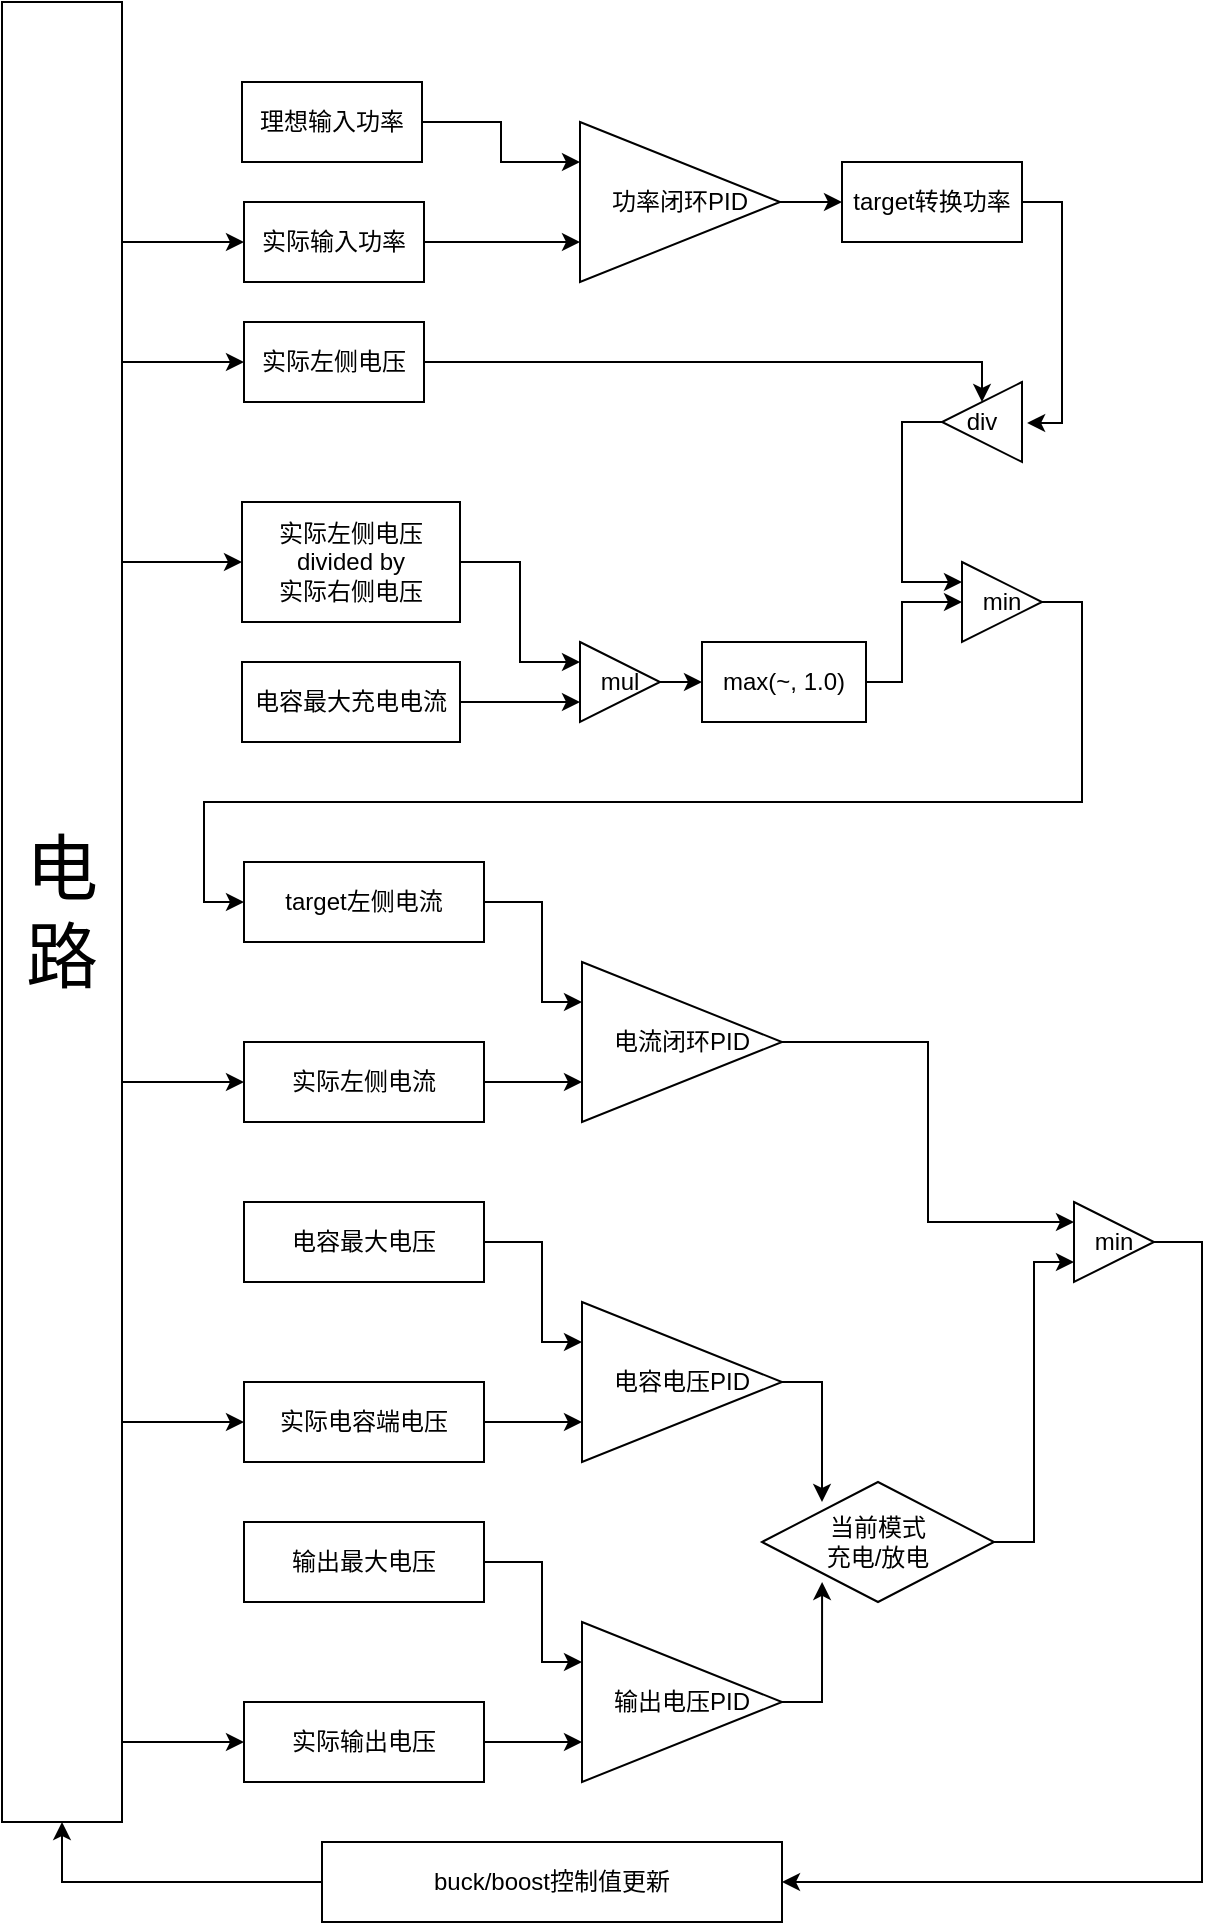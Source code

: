<mxfile version="21.2.3" type="device">
  <diagram name="第 1 页" id="p8YWe2DxDTa7Mp6vR5pf">
    <mxGraphModel dx="-184" dy="258" grid="1" gridSize="10" guides="1" tooltips="1" connect="1" arrows="1" fold="1" page="1" pageScale="1" pageWidth="827" pageHeight="1169" math="0" shadow="0">
      <root>
        <mxCell id="0" />
        <mxCell id="1" parent="0" />
        <mxCell id="zpbxJ6Dc5UXnCzgE7K2l-13" style="edgeStyle=orthogonalEdgeStyle;rounded=0;orthogonalLoop=1;jettySize=auto;html=1;exitX=1;exitY=0.5;exitDx=0;exitDy=0;entryX=0;entryY=0.5;entryDx=0;entryDy=0;" parent="1" source="yvH0LTJEfLSriDoGqvo2-1" target="zpbxJ6Dc5UXnCzgE7K2l-11" edge="1">
          <mxGeometry relative="1" as="geometry" />
        </mxCell>
        <mxCell id="yvH0LTJEfLSriDoGqvo2-1" value="功率闭环PID" style="triangle;whiteSpace=wrap;html=1;" parent="1" vertex="1">
          <mxGeometry x="1269" y="80" width="100" height="80" as="geometry" />
        </mxCell>
        <mxCell id="zpbxJ6Dc5UXnCzgE7K2l-10" style="edgeStyle=orthogonalEdgeStyle;rounded=0;orthogonalLoop=1;jettySize=auto;html=1;exitX=1;exitY=0.5;exitDx=0;exitDy=0;entryX=0;entryY=0.75;entryDx=0;entryDy=0;" parent="1" source="zpbxJ6Dc5UXnCzgE7K2l-7" target="yvH0LTJEfLSriDoGqvo2-1" edge="1">
          <mxGeometry relative="1" as="geometry" />
        </mxCell>
        <mxCell id="zpbxJ6Dc5UXnCzgE7K2l-7" value="实际输入功率" style="rounded=0;whiteSpace=wrap;html=1;" parent="1" vertex="1">
          <mxGeometry x="1101" y="120" width="90" height="40" as="geometry" />
        </mxCell>
        <mxCell id="zpbxJ6Dc5UXnCzgE7K2l-9" style="edgeStyle=orthogonalEdgeStyle;rounded=0;orthogonalLoop=1;jettySize=auto;html=1;exitX=1;exitY=0.5;exitDx=0;exitDy=0;entryX=0;entryY=0.25;entryDx=0;entryDy=0;" parent="1" source="zpbxJ6Dc5UXnCzgE7K2l-8" target="yvH0LTJEfLSriDoGqvo2-1" edge="1">
          <mxGeometry relative="1" as="geometry" />
        </mxCell>
        <mxCell id="zpbxJ6Dc5UXnCzgE7K2l-8" value="理想输入功率" style="rounded=0;whiteSpace=wrap;html=1;" parent="1" vertex="1">
          <mxGeometry x="1100" y="60" width="90" height="40" as="geometry" />
        </mxCell>
        <mxCell id="K8_N1y_AKC_AMPID7ME7-51" style="edgeStyle=orthogonalEdgeStyle;rounded=0;orthogonalLoop=1;jettySize=auto;html=1;exitX=1;exitY=0.5;exitDx=0;exitDy=0;entryX=-0.064;entryY=0.512;entryDx=0;entryDy=0;entryPerimeter=0;" edge="1" parent="1" source="zpbxJ6Dc5UXnCzgE7K2l-11" target="K8_N1y_AKC_AMPID7ME7-48">
          <mxGeometry relative="1" as="geometry">
            <mxPoint x="1220" y="230" as="targetPoint" />
            <Array as="points">
              <mxPoint x="1510" y="120" />
              <mxPoint x="1510" y="230" />
            </Array>
          </mxGeometry>
        </mxCell>
        <mxCell id="zpbxJ6Dc5UXnCzgE7K2l-11" value="target转换功率" style="rounded=0;whiteSpace=wrap;html=1;" parent="1" vertex="1">
          <mxGeometry x="1400" y="100" width="90" height="40" as="geometry" />
        </mxCell>
        <mxCell id="zpbxJ6Dc5UXnCzgE7K2l-29" style="edgeStyle=orthogonalEdgeStyle;rounded=0;orthogonalLoop=1;jettySize=auto;html=1;exitX=1;exitY=0.5;exitDx=0;exitDy=0;entryX=0;entryY=0.25;entryDx=0;entryDy=0;" parent="1" source="zpbxJ6Dc5UXnCzgE7K2l-19" target="zpbxJ6Dc5UXnCzgE7K2l-28" edge="1">
          <mxGeometry relative="1" as="geometry" />
        </mxCell>
        <mxCell id="zpbxJ6Dc5UXnCzgE7K2l-19" value="电流闭环PID" style="triangle;whiteSpace=wrap;html=1;" parent="1" vertex="1">
          <mxGeometry x="1270" y="500" width="100" height="80" as="geometry" />
        </mxCell>
        <mxCell id="zpbxJ6Dc5UXnCzgE7K2l-23" style="edgeStyle=orthogonalEdgeStyle;rounded=0;orthogonalLoop=1;jettySize=auto;html=1;entryX=0;entryY=0.75;entryDx=0;entryDy=0;" parent="1" source="zpbxJ6Dc5UXnCzgE7K2l-22" target="zpbxJ6Dc5UXnCzgE7K2l-19" edge="1">
          <mxGeometry relative="1" as="geometry" />
        </mxCell>
        <mxCell id="zpbxJ6Dc5UXnCzgE7K2l-22" value="实际左侧电流" style="rounded=0;whiteSpace=wrap;html=1;" parent="1" vertex="1">
          <mxGeometry x="1101" y="540" width="120" height="40" as="geometry" />
        </mxCell>
        <mxCell id="K8_N1y_AKC_AMPID7ME7-17" style="edgeStyle=orthogonalEdgeStyle;rounded=0;orthogonalLoop=1;jettySize=auto;html=1;exitX=1;exitY=0.5;exitDx=0;exitDy=0;entryX=0.253;entryY=0.163;entryDx=0;entryDy=0;entryPerimeter=0;" edge="1" parent="1" source="zpbxJ6Dc5UXnCzgE7K2l-24" target="K8_N1y_AKC_AMPID7ME7-15">
          <mxGeometry relative="1" as="geometry" />
        </mxCell>
        <mxCell id="zpbxJ6Dc5UXnCzgE7K2l-24" value="电容电压PID" style="triangle;whiteSpace=wrap;html=1;" parent="1" vertex="1">
          <mxGeometry x="1270" y="670" width="100" height="80" as="geometry" />
        </mxCell>
        <mxCell id="K8_N1y_AKC_AMPID7ME7-1" style="edgeStyle=orthogonalEdgeStyle;rounded=0;orthogonalLoop=1;jettySize=auto;html=1;exitX=1;exitY=0.5;exitDx=0;exitDy=0;entryX=0;entryY=0.25;entryDx=0;entryDy=0;" edge="1" parent="1" source="zpbxJ6Dc5UXnCzgE7K2l-25" target="zpbxJ6Dc5UXnCzgE7K2l-24">
          <mxGeometry relative="1" as="geometry">
            <mxPoint x="1246" y="700" as="targetPoint" />
            <Array as="points">
              <mxPoint x="1250" y="640" />
              <mxPoint x="1250" y="690" />
            </Array>
          </mxGeometry>
        </mxCell>
        <mxCell id="zpbxJ6Dc5UXnCzgE7K2l-25" value="电容最大电压" style="rounded=0;whiteSpace=wrap;html=1;" parent="1" vertex="1">
          <mxGeometry x="1101" y="620" width="120" height="40" as="geometry" />
        </mxCell>
        <mxCell id="zpbxJ6Dc5UXnCzgE7K2l-27" style="edgeStyle=orthogonalEdgeStyle;rounded=0;orthogonalLoop=1;jettySize=auto;html=1;exitX=1;exitY=0.5;exitDx=0;exitDy=0;entryX=0;entryY=0.75;entryDx=0;entryDy=0;" parent="1" source="zpbxJ6Dc5UXnCzgE7K2l-26" target="zpbxJ6Dc5UXnCzgE7K2l-24" edge="1">
          <mxGeometry relative="1" as="geometry" />
        </mxCell>
        <mxCell id="zpbxJ6Dc5UXnCzgE7K2l-26" value="实际电容端电压" style="rounded=0;whiteSpace=wrap;html=1;" parent="1" vertex="1">
          <mxGeometry x="1101" y="710" width="120" height="40" as="geometry" />
        </mxCell>
        <mxCell id="zpbxJ6Dc5UXnCzgE7K2l-31" style="edgeStyle=orthogonalEdgeStyle;rounded=0;orthogonalLoop=1;jettySize=auto;html=1;exitX=1;exitY=0.5;exitDx=0;exitDy=0;entryX=1;entryY=0.5;entryDx=0;entryDy=0;" parent="1" source="zpbxJ6Dc5UXnCzgE7K2l-28" target="zpbxJ6Dc5UXnCzgE7K2l-33" edge="1">
          <mxGeometry relative="1" as="geometry">
            <mxPoint x="1416" y="860" as="targetPoint" />
            <Array as="points">
              <mxPoint x="1580" y="640" />
              <mxPoint x="1580" y="960" />
            </Array>
          </mxGeometry>
        </mxCell>
        <mxCell id="zpbxJ6Dc5UXnCzgE7K2l-28" value="min" style="triangle;whiteSpace=wrap;html=1;" parent="1" vertex="1">
          <mxGeometry x="1516" y="620" width="40" height="40" as="geometry" />
        </mxCell>
        <mxCell id="zpbxJ6Dc5UXnCzgE7K2l-35" style="edgeStyle=orthogonalEdgeStyle;rounded=0;orthogonalLoop=1;jettySize=auto;html=1;exitX=0;exitY=0.5;exitDx=0;exitDy=0;entryX=0.5;entryY=1;entryDx=0;entryDy=0;" parent="1" source="zpbxJ6Dc5UXnCzgE7K2l-33" target="zpbxJ6Dc5UXnCzgE7K2l-34" edge="1">
          <mxGeometry relative="1" as="geometry" />
        </mxCell>
        <mxCell id="zpbxJ6Dc5UXnCzgE7K2l-33" value="buck/boost控制值更新" style="rounded=0;whiteSpace=wrap;html=1;" parent="1" vertex="1">
          <mxGeometry x="1140" y="940" width="230" height="40" as="geometry" />
        </mxCell>
        <mxCell id="zpbxJ6Dc5UXnCzgE7K2l-38" style="edgeStyle=orthogonalEdgeStyle;rounded=0;orthogonalLoop=1;jettySize=auto;html=1;exitX=1;exitY=0.5;exitDx=0;exitDy=0;entryX=0;entryY=0.5;entryDx=0;entryDy=0;" parent="1" source="zpbxJ6Dc5UXnCzgE7K2l-34" target="zpbxJ6Dc5UXnCzgE7K2l-22" edge="1">
          <mxGeometry relative="1" as="geometry">
            <Array as="points">
              <mxPoint x="1026" y="560" />
            </Array>
          </mxGeometry>
        </mxCell>
        <mxCell id="zpbxJ6Dc5UXnCzgE7K2l-39" style="edgeStyle=orthogonalEdgeStyle;rounded=0;orthogonalLoop=1;jettySize=auto;html=1;exitX=1;exitY=0.25;exitDx=0;exitDy=0;entryX=0;entryY=0.5;entryDx=0;entryDy=0;" parent="1" source="zpbxJ6Dc5UXnCzgE7K2l-34" target="zpbxJ6Dc5UXnCzgE7K2l-7" edge="1">
          <mxGeometry relative="1" as="geometry">
            <Array as="points">
              <mxPoint x="1026" y="340" />
            </Array>
          </mxGeometry>
        </mxCell>
        <mxCell id="K8_N1y_AKC_AMPID7ME7-13" style="edgeStyle=orthogonalEdgeStyle;rounded=0;orthogonalLoop=1;jettySize=auto;html=1;exitX=1;exitY=0.75;exitDx=0;exitDy=0;entryX=0;entryY=0.5;entryDx=0;entryDy=0;" edge="1" parent="1" target="zpbxJ6Dc5UXnCzgE7K2l-26">
          <mxGeometry relative="1" as="geometry">
            <mxPoint x="1040" y="757.5" as="sourcePoint" />
            <Array as="points">
              <mxPoint x="1040" y="730" />
            </Array>
          </mxGeometry>
        </mxCell>
        <mxCell id="K8_N1y_AKC_AMPID7ME7-14" style="edgeStyle=orthogonalEdgeStyle;rounded=0;orthogonalLoop=1;jettySize=auto;html=1;exitX=1;exitY=0.75;exitDx=0;exitDy=0;entryX=0;entryY=0.5;entryDx=0;entryDy=0;" edge="1" parent="1" source="zpbxJ6Dc5UXnCzgE7K2l-34" target="K8_N1y_AKC_AMPID7ME7-11">
          <mxGeometry relative="1" as="geometry">
            <Array as="points">
              <mxPoint x="1040" y="890" />
            </Array>
          </mxGeometry>
        </mxCell>
        <mxCell id="K8_N1y_AKC_AMPID7ME7-33" style="edgeStyle=orthogonalEdgeStyle;rounded=0;orthogonalLoop=1;jettySize=auto;html=1;exitX=1;exitY=0.25;exitDx=0;exitDy=0;entryX=0;entryY=0.5;entryDx=0;entryDy=0;" edge="1" parent="1" source="zpbxJ6Dc5UXnCzgE7K2l-34" target="K8_N1y_AKC_AMPID7ME7-30">
          <mxGeometry relative="1" as="geometry">
            <Array as="points">
              <mxPoint x="1040" y="300" />
            </Array>
          </mxGeometry>
        </mxCell>
        <mxCell id="K8_N1y_AKC_AMPID7ME7-39" style="edgeStyle=orthogonalEdgeStyle;rounded=0;orthogonalLoop=1;jettySize=auto;html=1;exitX=1;exitY=0.25;exitDx=0;exitDy=0;entryX=0;entryY=0.5;entryDx=0;entryDy=0;" edge="1" parent="1" source="zpbxJ6Dc5UXnCzgE7K2l-34" target="K8_N1y_AKC_AMPID7ME7-38">
          <mxGeometry relative="1" as="geometry">
            <Array as="points">
              <mxPoint x="1040" y="200" />
            </Array>
          </mxGeometry>
        </mxCell>
        <mxCell id="zpbxJ6Dc5UXnCzgE7K2l-34" value="&lt;font style=&quot;font-size: 36px;&quot;&gt;电&lt;br&gt;路&lt;/font&gt;" style="rounded=0;whiteSpace=wrap;html=1;" parent="1" vertex="1">
          <mxGeometry x="980" y="20" width="60" height="910" as="geometry" />
        </mxCell>
        <mxCell id="K8_N1y_AKC_AMPID7ME7-18" style="edgeStyle=orthogonalEdgeStyle;rounded=0;orthogonalLoop=1;jettySize=auto;html=1;exitX=1;exitY=0.5;exitDx=0;exitDy=0;entryX=0.259;entryY=0.833;entryDx=0;entryDy=0;entryPerimeter=0;" edge="1" parent="1" source="K8_N1y_AKC_AMPID7ME7-7" target="K8_N1y_AKC_AMPID7ME7-15">
          <mxGeometry relative="1" as="geometry" />
        </mxCell>
        <mxCell id="K8_N1y_AKC_AMPID7ME7-7" value="输出电压PID" style="triangle;whiteSpace=wrap;html=1;" vertex="1" parent="1">
          <mxGeometry x="1270" y="830" width="100" height="80" as="geometry" />
        </mxCell>
        <mxCell id="K8_N1y_AKC_AMPID7ME7-8" style="edgeStyle=orthogonalEdgeStyle;rounded=0;orthogonalLoop=1;jettySize=auto;html=1;exitX=1;exitY=0.5;exitDx=0;exitDy=0;entryX=0;entryY=0.25;entryDx=0;entryDy=0;" edge="1" parent="1" source="K8_N1y_AKC_AMPID7ME7-9" target="K8_N1y_AKC_AMPID7ME7-7">
          <mxGeometry relative="1" as="geometry">
            <mxPoint x="1246" y="860" as="targetPoint" />
            <Array as="points">
              <mxPoint x="1250" y="800" />
              <mxPoint x="1250" y="850" />
            </Array>
          </mxGeometry>
        </mxCell>
        <mxCell id="K8_N1y_AKC_AMPID7ME7-9" value="输出最大电压" style="rounded=0;whiteSpace=wrap;html=1;" vertex="1" parent="1">
          <mxGeometry x="1101" y="780" width="120" height="40" as="geometry" />
        </mxCell>
        <mxCell id="K8_N1y_AKC_AMPID7ME7-10" style="edgeStyle=orthogonalEdgeStyle;rounded=0;orthogonalLoop=1;jettySize=auto;html=1;exitX=1;exitY=0.5;exitDx=0;exitDy=0;entryX=0;entryY=0.75;entryDx=0;entryDy=0;" edge="1" parent="1" source="K8_N1y_AKC_AMPID7ME7-11" target="K8_N1y_AKC_AMPID7ME7-7">
          <mxGeometry relative="1" as="geometry" />
        </mxCell>
        <mxCell id="K8_N1y_AKC_AMPID7ME7-11" value="实际输出电压" style="rounded=0;whiteSpace=wrap;html=1;" vertex="1" parent="1">
          <mxGeometry x="1101" y="870" width="120" height="40" as="geometry" />
        </mxCell>
        <mxCell id="K8_N1y_AKC_AMPID7ME7-19" style="edgeStyle=orthogonalEdgeStyle;rounded=0;orthogonalLoop=1;jettySize=auto;html=1;exitX=1;exitY=0.5;exitDx=0;exitDy=0;entryX=0;entryY=0.75;entryDx=0;entryDy=0;" edge="1" parent="1" source="K8_N1y_AKC_AMPID7ME7-15" target="zpbxJ6Dc5UXnCzgE7K2l-28">
          <mxGeometry relative="1" as="geometry" />
        </mxCell>
        <mxCell id="K8_N1y_AKC_AMPID7ME7-15" value="当前模式&lt;br&gt;充电/放电" style="rhombus;whiteSpace=wrap;html=1;" vertex="1" parent="1">
          <mxGeometry x="1360" y="760" width="116" height="60" as="geometry" />
        </mxCell>
        <mxCell id="K8_N1y_AKC_AMPID7ME7-22" style="edgeStyle=orthogonalEdgeStyle;rounded=0;orthogonalLoop=1;jettySize=auto;html=1;exitX=1;exitY=0.5;exitDx=0;exitDy=0;entryX=0;entryY=0.25;entryDx=0;entryDy=0;" edge="1" parent="1" source="zpbxJ6Dc5UXnCzgE7K2l-20" target="zpbxJ6Dc5UXnCzgE7K2l-19">
          <mxGeometry relative="1" as="geometry">
            <Array as="points">
              <mxPoint x="1250" y="470" />
              <mxPoint x="1250" y="520" />
            </Array>
          </mxGeometry>
        </mxCell>
        <mxCell id="zpbxJ6Dc5UXnCzgE7K2l-20" value="target左侧电流" style="rounded=0;whiteSpace=wrap;html=1;" parent="1" vertex="1">
          <mxGeometry x="1101" y="450" width="120" height="40" as="geometry" />
        </mxCell>
        <mxCell id="K8_N1y_AKC_AMPID7ME7-36" style="edgeStyle=orthogonalEdgeStyle;rounded=0;orthogonalLoop=1;jettySize=auto;html=1;exitX=1;exitY=0.5;exitDx=0;exitDy=0;entryX=0;entryY=0.25;entryDx=0;entryDy=0;" edge="1" parent="1" source="K8_N1y_AKC_AMPID7ME7-30" target="K8_N1y_AKC_AMPID7ME7-34">
          <mxGeometry relative="1" as="geometry" />
        </mxCell>
        <mxCell id="K8_N1y_AKC_AMPID7ME7-30" value="实际左侧电压&lt;br&gt;divided by&lt;br&gt;实际右侧电压" style="rounded=0;whiteSpace=wrap;html=1;" vertex="1" parent="1">
          <mxGeometry x="1100" y="270" width="109" height="60" as="geometry" />
        </mxCell>
        <mxCell id="K8_N1y_AKC_AMPID7ME7-37" style="edgeStyle=orthogonalEdgeStyle;rounded=0;orthogonalLoop=1;jettySize=auto;html=1;exitX=1;exitY=0.5;exitDx=0;exitDy=0;entryX=0;entryY=0.75;entryDx=0;entryDy=0;" edge="1" parent="1" source="K8_N1y_AKC_AMPID7ME7-32" target="K8_N1y_AKC_AMPID7ME7-34">
          <mxGeometry relative="1" as="geometry" />
        </mxCell>
        <mxCell id="K8_N1y_AKC_AMPID7ME7-32" value="电容最大充电电流" style="rounded=0;whiteSpace=wrap;html=1;" vertex="1" parent="1">
          <mxGeometry x="1100" y="350" width="109" height="40" as="geometry" />
        </mxCell>
        <mxCell id="K8_N1y_AKC_AMPID7ME7-46" style="edgeStyle=orthogonalEdgeStyle;rounded=0;orthogonalLoop=1;jettySize=auto;html=1;exitX=1;exitY=0.5;exitDx=0;exitDy=0;entryX=0;entryY=0.5;entryDx=0;entryDy=0;" edge="1" parent="1" source="K8_N1y_AKC_AMPID7ME7-34" target="K8_N1y_AKC_AMPID7ME7-43">
          <mxGeometry relative="1" as="geometry" />
        </mxCell>
        <mxCell id="K8_N1y_AKC_AMPID7ME7-34" value="mul" style="triangle;whiteSpace=wrap;html=1;" vertex="1" parent="1">
          <mxGeometry x="1269" y="340" width="40" height="40" as="geometry" />
        </mxCell>
        <mxCell id="K8_N1y_AKC_AMPID7ME7-50" style="edgeStyle=orthogonalEdgeStyle;rounded=0;orthogonalLoop=1;jettySize=auto;html=1;exitX=1;exitY=0.5;exitDx=0;exitDy=0;entryX=0.5;entryY=0;entryDx=0;entryDy=0;" edge="1" parent="1" source="K8_N1y_AKC_AMPID7ME7-38" target="K8_N1y_AKC_AMPID7ME7-48">
          <mxGeometry relative="1" as="geometry">
            <mxPoint x="1290" y="200" as="targetPoint" />
            <Array as="points">
              <mxPoint x="1470" y="200" />
            </Array>
          </mxGeometry>
        </mxCell>
        <mxCell id="K8_N1y_AKC_AMPID7ME7-38" value="实际左侧电压" style="rounded=0;whiteSpace=wrap;html=1;" vertex="1" parent="1">
          <mxGeometry x="1101" y="180" width="90" height="40" as="geometry" />
        </mxCell>
        <mxCell id="K8_N1y_AKC_AMPID7ME7-56" style="edgeStyle=orthogonalEdgeStyle;rounded=0;orthogonalLoop=1;jettySize=auto;html=1;exitX=1;exitY=0.5;exitDx=0;exitDy=0;entryX=0;entryY=0.5;entryDx=0;entryDy=0;" edge="1" parent="1" source="K8_N1y_AKC_AMPID7ME7-43" target="K8_N1y_AKC_AMPID7ME7-54">
          <mxGeometry relative="1" as="geometry">
            <Array as="points">
              <mxPoint x="1430" y="360" />
              <mxPoint x="1430" y="320" />
            </Array>
          </mxGeometry>
        </mxCell>
        <mxCell id="K8_N1y_AKC_AMPID7ME7-43" value="max(~, 1.0)" style="whiteSpace=wrap;html=1;" vertex="1" parent="1">
          <mxGeometry x="1330" y="340" width="82" height="40" as="geometry" />
        </mxCell>
        <mxCell id="K8_N1y_AKC_AMPID7ME7-55" style="edgeStyle=orthogonalEdgeStyle;rounded=0;orthogonalLoop=1;jettySize=auto;html=1;exitX=0;exitY=0.5;exitDx=0;exitDy=0;entryX=0;entryY=0.25;entryDx=0;entryDy=0;" edge="1" parent="1" source="K8_N1y_AKC_AMPID7ME7-48" target="K8_N1y_AKC_AMPID7ME7-54">
          <mxGeometry relative="1" as="geometry">
            <mxPoint x="1410" y="310" as="targetPoint" />
            <Array as="points">
              <mxPoint x="1430" y="230" />
              <mxPoint x="1430" y="310" />
            </Array>
          </mxGeometry>
        </mxCell>
        <mxCell id="K8_N1y_AKC_AMPID7ME7-48" value="div" style="triangle;whiteSpace=wrap;html=1;flipH=1;" vertex="1" parent="1">
          <mxGeometry x="1450" y="210" width="40" height="40" as="geometry" />
        </mxCell>
        <mxCell id="K8_N1y_AKC_AMPID7ME7-57" style="edgeStyle=orthogonalEdgeStyle;rounded=0;orthogonalLoop=1;jettySize=auto;html=1;exitX=1;exitY=0.5;exitDx=0;exitDy=0;entryX=0;entryY=0.5;entryDx=0;entryDy=0;" edge="1" parent="1" source="K8_N1y_AKC_AMPID7ME7-54" target="zpbxJ6Dc5UXnCzgE7K2l-20">
          <mxGeometry relative="1" as="geometry">
            <Array as="points">
              <mxPoint x="1520" y="320" />
              <mxPoint x="1520" y="420" />
              <mxPoint x="1081" y="420" />
              <mxPoint x="1081" y="470" />
            </Array>
          </mxGeometry>
        </mxCell>
        <mxCell id="K8_N1y_AKC_AMPID7ME7-54" value="min" style="triangle;whiteSpace=wrap;html=1;" vertex="1" parent="1">
          <mxGeometry x="1460" y="300" width="40" height="40" as="geometry" />
        </mxCell>
      </root>
    </mxGraphModel>
  </diagram>
</mxfile>
